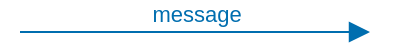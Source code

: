<mxfile>
    <diagram id="-d94MkXw43fsQPbOM8GI" name="Page-1">
        <mxGraphModel dx="640" dy="540" grid="1" gridSize="10" guides="1" tooltips="1" connect="1" arrows="1" fold="1" page="1" pageScale="1" pageWidth="850" pageHeight="1100" math="0" shadow="0">
            <root>
                <mxCell id="0"/>
                <mxCell id="1" parent="0"/>
                <mxCell id="9" value="message" style="html=1;verticalAlign=bottom;startArrow=none;startFill=0;endArrow=block;startSize=6;endSize=8;fillColor=#1ba1e2;strokeColor=#006EAF;fontColor=#006EAF;endFill=1;labelBackgroundColor=none;" parent="1" edge="1">
                    <mxGeometry x="0.006" width="80" relative="1" as="geometry">
                        <mxPoint x="20" y="70" as="sourcePoint"/>
                        <mxPoint x="195" y="70" as="targetPoint"/>
                        <mxPoint as="offset"/>
                    </mxGeometry>
                </mxCell>
            </root>
        </mxGraphModel>
    </diagram>
</mxfile>